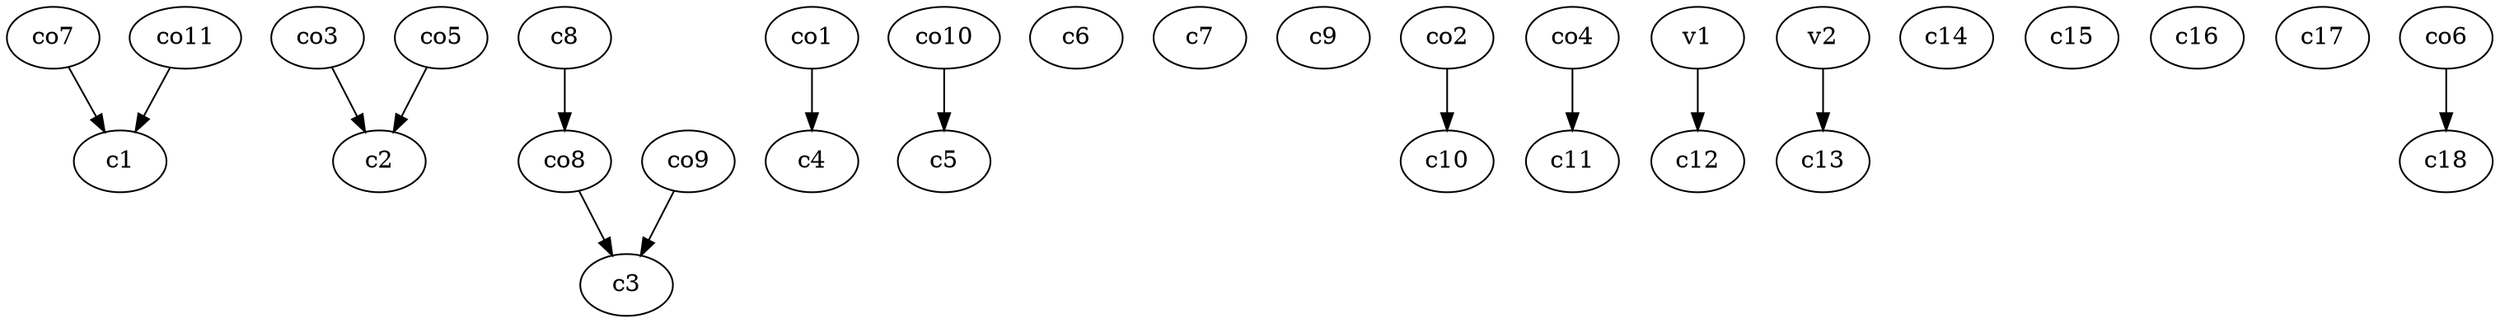 strict digraph  {
c1;
c2;
c3;
c4;
c5;
c6;
c7;
c8;
c9;
c10;
c11;
c12;
c13;
c14;
c15;
c16;
c17;
c18;
v1;
v2;
co1;
co2;
co3;
co4;
co5;
co6;
co7;
co8;
co9;
co10;
co11;
c8 -> co8  [weight=1];
v1 -> c12  [weight=1];
v2 -> c13  [weight=1];
co1 -> c4  [weight=1];
co2 -> c10  [weight=1];
co3 -> c2  [weight=1];
co4 -> c11  [weight=1];
co5 -> c2  [weight=1];
co6 -> c18  [weight=1];
co7 -> c1  [weight=1];
co8 -> c3  [weight=1];
co9 -> c3  [weight=1];
co10 -> c5  [weight=1];
co11 -> c1  [weight=1];
}
